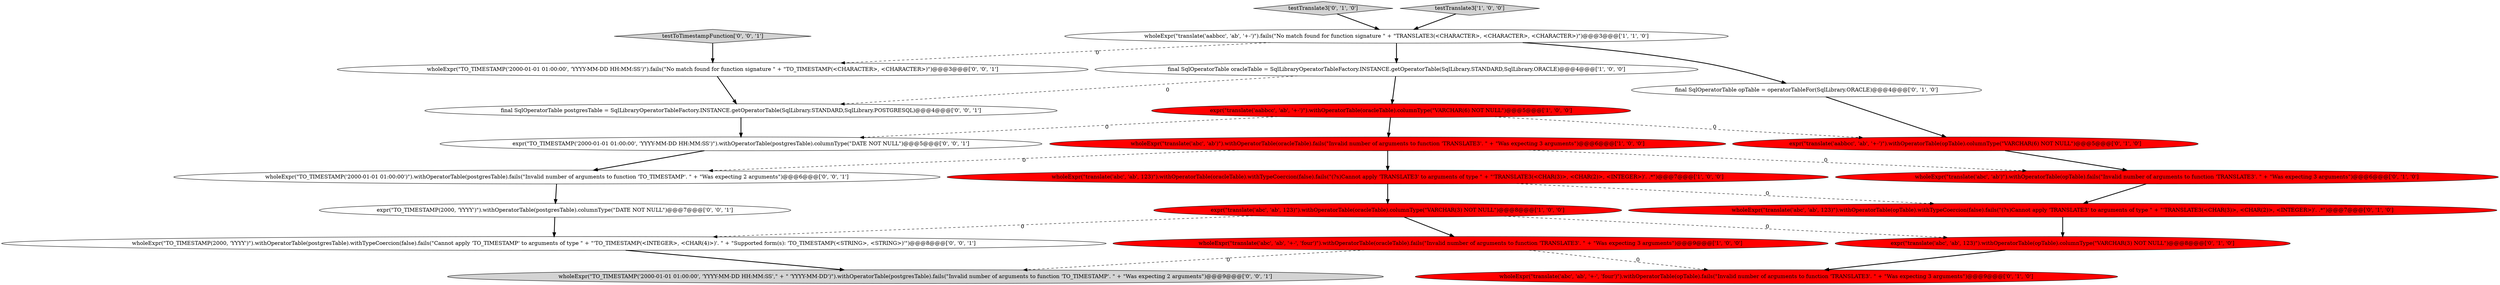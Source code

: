 digraph {
4 [style = filled, label = "expr(\"translate('abc', 'ab', 123)\").withOperatorTable(oracleTable).columnType(\"VARCHAR(3) NOT NULL\")@@@8@@@['1', '0', '0']", fillcolor = red, shape = ellipse image = "AAA1AAABBB1BBB"];
1 [style = filled, label = "wholeExpr(\"translate('abc', 'ab', 123)\").withOperatorTable(oracleTable).withTypeCoercion(false).fails(\"(?s)Cannot apply 'TRANSLATE3' to arguments of type \" + \"'TRANSLATE3\(<CHAR\(3\)>, <CHAR\(2\)>, <INTEGER>\)'\. .*\")@@@7@@@['1', '0', '0']", fillcolor = red, shape = ellipse image = "AAA1AAABBB1BBB"];
13 [style = filled, label = "wholeExpr(\"translate('abc', 'ab')\").withOperatorTable(opTable).fails(\"Invalid number of arguments to function 'TRANSLATE3'. \" + \"Was expecting 3 arguments\")@@@6@@@['0', '1', '0']", fillcolor = red, shape = ellipse image = "AAA1AAABBB2BBB"];
11 [style = filled, label = "testTranslate3['0', '1', '0']", fillcolor = lightgray, shape = diamond image = "AAA0AAABBB2BBB"];
7 [style = filled, label = "wholeExpr(\"translate('aabbcc', 'ab', '+-')\").fails(\"No match found for function signature \" + \"TRANSLATE3\(<CHARACTER>, <CHARACTER>, <CHARACTER>\)\")@@@3@@@['1', '1', '0']", fillcolor = white, shape = ellipse image = "AAA0AAABBB1BBB"];
8 [style = filled, label = "final SqlOperatorTable opTable = operatorTableFor(SqlLibrary.ORACLE)@@@4@@@['0', '1', '0']", fillcolor = white, shape = ellipse image = "AAA0AAABBB2BBB"];
19 [style = filled, label = "wholeExpr(\"TO_TIMESTAMP(2000, 'YYYY')\").withOperatorTable(postgresTable).withTypeCoercion(false).fails(\"Cannot apply 'TO_TIMESTAMP' to arguments of type \" + \"'TO_TIMESTAMP\(<INTEGER>, <CHAR\(4\)>\)'\. \" + \"Supported form\(s\): 'TO_TIMESTAMP\(<STRING>, <STRING>\)'\")@@@8@@@['0', '0', '1']", fillcolor = white, shape = ellipse image = "AAA0AAABBB3BBB"];
3 [style = filled, label = "wholeExpr(\"translate('abc', 'ab')\").withOperatorTable(oracleTable).fails(\"Invalid number of arguments to function 'TRANSLATE3'. \" + \"Was expecting 3 arguments\")@@@6@@@['1', '0', '0']", fillcolor = red, shape = ellipse image = "AAA1AAABBB1BBB"];
14 [style = filled, label = "wholeExpr(\"translate('abc', 'ab', '+-', 'four')\").withOperatorTable(opTable).fails(\"Invalid number of arguments to function 'TRANSLATE3'. \" + \"Was expecting 3 arguments\")@@@9@@@['0', '1', '0']", fillcolor = red, shape = ellipse image = "AAA1AAABBB2BBB"];
18 [style = filled, label = "final SqlOperatorTable postgresTable = SqlLibraryOperatorTableFactory.INSTANCE.getOperatorTable(SqlLibrary.STANDARD,SqlLibrary.POSTGRESQL)@@@4@@@['0', '0', '1']", fillcolor = white, shape = ellipse image = "AAA0AAABBB3BBB"];
22 [style = filled, label = "wholeExpr(\"TO_TIMESTAMP('2000-01-01 01:00:00', 'YYYY-MM-DD HH:MM:SS',\" + \" 'YYYY-MM-DD')\").withOperatorTable(postgresTable).fails(\"Invalid number of arguments to function 'TO_TIMESTAMP'. \" + \"Was expecting 2 arguments\")@@@9@@@['0', '0', '1']", fillcolor = lightgray, shape = ellipse image = "AAA0AAABBB3BBB"];
21 [style = filled, label = "testToTimestampFunction['0', '0', '1']", fillcolor = lightgray, shape = diamond image = "AAA0AAABBB3BBB"];
17 [style = filled, label = "expr(\"TO_TIMESTAMP('2000-01-01 01:00:00', 'YYYY-MM-DD HH:MM:SS')\").withOperatorTable(postgresTable).columnType(\"DATE NOT NULL\")@@@5@@@['0', '0', '1']", fillcolor = white, shape = ellipse image = "AAA0AAABBB3BBB"];
10 [style = filled, label = "wholeExpr(\"translate('abc', 'ab', 123)\").withOperatorTable(opTable).withTypeCoercion(false).fails(\"(?s)Cannot apply 'TRANSLATE3' to arguments of type \" + \"'TRANSLATE3\(<CHAR\(3\)>, <CHAR\(2\)>, <INTEGER>\)'\. .*\")@@@7@@@['0', '1', '0']", fillcolor = red, shape = ellipse image = "AAA1AAABBB2BBB"];
16 [style = filled, label = "wholeExpr(\"TO_TIMESTAMP('2000-01-01 01:00:00')\").withOperatorTable(postgresTable).fails(\"Invalid number of arguments to function 'TO_TIMESTAMP'. \" + \"Was expecting 2 arguments\")@@@6@@@['0', '0', '1']", fillcolor = white, shape = ellipse image = "AAA0AAABBB3BBB"];
6 [style = filled, label = "testTranslate3['1', '0', '0']", fillcolor = lightgray, shape = diamond image = "AAA0AAABBB1BBB"];
20 [style = filled, label = "wholeExpr(\"TO_TIMESTAMP('2000-01-01 01:00:00', 'YYYY-MM-DD HH:MM:SS')\").fails(\"No match found for function signature \" + \"TO_TIMESTAMP\(<CHARACTER>, <CHARACTER>\)\")@@@3@@@['0', '0', '1']", fillcolor = white, shape = ellipse image = "AAA0AAABBB3BBB"];
0 [style = filled, label = "expr(\"translate('aabbcc', 'ab', '+-')\").withOperatorTable(oracleTable).columnType(\"VARCHAR(6) NOT NULL\")@@@5@@@['1', '0', '0']", fillcolor = red, shape = ellipse image = "AAA1AAABBB1BBB"];
2 [style = filled, label = "final SqlOperatorTable oracleTable = SqlLibraryOperatorTableFactory.INSTANCE.getOperatorTable(SqlLibrary.STANDARD,SqlLibrary.ORACLE)@@@4@@@['1', '0', '0']", fillcolor = white, shape = ellipse image = "AAA0AAABBB1BBB"];
12 [style = filled, label = "expr(\"translate('abc', 'ab', 123)\").withOperatorTable(opTable).columnType(\"VARCHAR(3) NOT NULL\")@@@8@@@['0', '1', '0']", fillcolor = red, shape = ellipse image = "AAA1AAABBB2BBB"];
9 [style = filled, label = "expr(\"translate('aabbcc', 'ab', '+-')\").withOperatorTable(opTable).columnType(\"VARCHAR(6) NOT NULL\")@@@5@@@['0', '1', '0']", fillcolor = red, shape = ellipse image = "AAA1AAABBB2BBB"];
5 [style = filled, label = "wholeExpr(\"translate('abc', 'ab', '+-', 'four')\").withOperatorTable(oracleTable).fails(\"Invalid number of arguments to function 'TRANSLATE3'. \" + \"Was expecting 3 arguments\")@@@9@@@['1', '0', '0']", fillcolor = red, shape = ellipse image = "AAA1AAABBB1BBB"];
15 [style = filled, label = "expr(\"TO_TIMESTAMP(2000, 'YYYY')\").withOperatorTable(postgresTable).columnType(\"DATE NOT NULL\")@@@7@@@['0', '0', '1']", fillcolor = white, shape = ellipse image = "AAA0AAABBB3BBB"];
0->3 [style = bold, label=""];
13->10 [style = bold, label=""];
16->15 [style = bold, label=""];
1->4 [style = bold, label=""];
5->14 [style = dashed, label="0"];
3->1 [style = bold, label=""];
3->16 [style = dashed, label="0"];
18->17 [style = bold, label=""];
7->20 [style = dashed, label="0"];
1->10 [style = dashed, label="0"];
15->19 [style = bold, label=""];
7->8 [style = bold, label=""];
3->13 [style = dashed, label="0"];
0->17 [style = dashed, label="0"];
4->12 [style = dashed, label="0"];
20->18 [style = bold, label=""];
2->0 [style = bold, label=""];
21->20 [style = bold, label=""];
10->12 [style = bold, label=""];
7->2 [style = bold, label=""];
12->14 [style = bold, label=""];
8->9 [style = bold, label=""];
2->18 [style = dashed, label="0"];
4->19 [style = dashed, label="0"];
0->9 [style = dashed, label="0"];
6->7 [style = bold, label=""];
19->22 [style = bold, label=""];
4->5 [style = bold, label=""];
11->7 [style = bold, label=""];
17->16 [style = bold, label=""];
9->13 [style = bold, label=""];
5->22 [style = dashed, label="0"];
}
